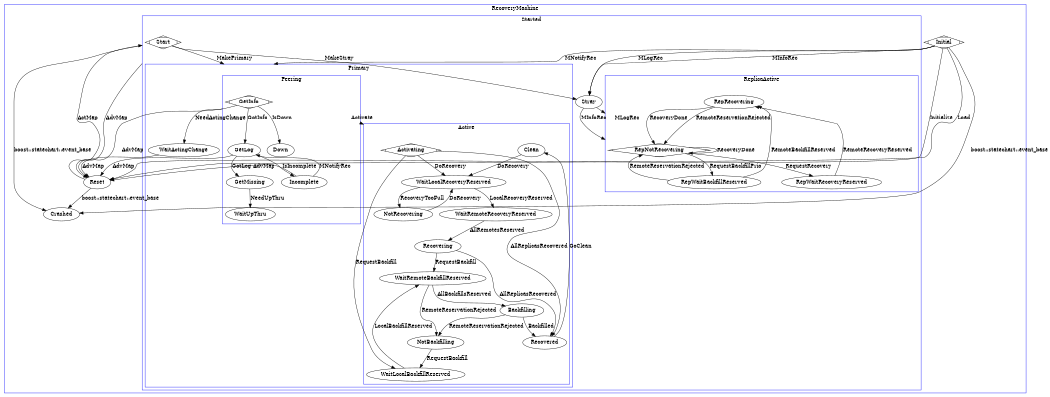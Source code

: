 digraph G {
	size="7,7"
	compound=true;
	subgraph cluster0 {
		label = "RecoveryMachine";
		color = "blue";
		Crashed;
		Initial[shape=Mdiamond];
		Reset;
		subgraph cluster1 {
			label = "Started";
			color = "blue";
			Start[shape=Mdiamond];
			subgraph cluster2 {
				label = "Primary";
				color = "blue";
				WaitActingChange;
				subgraph cluster3 {
					label = "Peering";
					color = "blue";
					GetInfo[shape=Mdiamond];
					GetLog;
					GetMissing;
					WaitUpThru;
					Down;
					Incomplete;
				}
				subgraph cluster4 {
					label = "Active";
					color = "blue";
					Clean;
					Recovered;
					Backfilling;
					WaitRemoteBackfillReserved;
					WaitLocalBackfillReserved;
					NotBackfilling;
					NotRecovering;
					Recovering;
					WaitRemoteRecoveryReserved;
					WaitLocalRecoveryReserved;
					Activating[shape=Mdiamond];
				}
			}
			subgraph cluster5 {
				label = "ReplicaActive";
				color = "blue";
				RepRecovering;
				RepWaitBackfillReserved;
				RepWaitRecoveryReserved;
				RepNotRecovering[shape=Mdiamond];
			}
			Stray;
		}
	}
GetInfo -> WaitActingChange [label="NeedActingChange",ltail=cluster2,];
Clean -> WaitLocalRecoveryReserved [label="DoRecovery",];
NotRecovering -> WaitLocalRecoveryReserved [label="DoRecovery",];
Activating -> WaitLocalRecoveryReserved [label="DoRecovery",];
Reset -> Start [label="ActMap",lhead=cluster1,];
Recovered -> Clean [label="GoClean",];
Start -> GetInfo [label="MakePrimary",lhead=cluster2,];
Initial -> Crashed [label="boost::statechart::event_base",];
Reset -> Crashed [label="boost::statechart::event_base",];
Start -> Crashed [label="boost::statechart::event_base",ltail=cluster1,];
GetLog -> GetMissing [label="GotLog",];
Initial -> GetInfo [label="MNotifyRec",lhead=cluster2,];
Incomplete -> GetLog [label="MNotifyRec",];
Initial -> Stray [label="MLogRec",];
Stray -> RepNotRecovering [label="MLogRec",lhead=cluster5,];
Activating -> Recovered [label="AllReplicasRecovered",];
Recovering -> Recovered [label="AllReplicasRecovered",];
WaitRemoteRecoveryReserved -> Recovering [label="AllRemotesReserved",];
Initial -> Reset [label="Initialize",];
RepNotRecovering -> RepWaitRecoveryReserved [label="RequestRecovery",];
NotBackfilling -> WaitLocalBackfillReserved [label="RequestBackfill",];
Activating -> WaitLocalBackfillReserved [label="RequestBackfill",];
Recovering -> WaitRemoteBackfillReserved [label="RequestBackfill",];
Initial -> Reset [label="Load",];
GetMissing -> WaitUpThru [label="NeedUpThru",];
RepWaitRecoveryReserved -> RepRecovering [label="RemoteRecoveryReserved",];
WaitLocalRecoveryReserved -> WaitRemoteRecoveryReserved [label="LocalRecoveryReserved",];
RepNotRecovering -> RepWaitBackfillReserved [label="RequestBackfillPrio",];
WaitRemoteBackfillReserved -> Backfilling [label="AllBackfillsReserved",];
Backfilling -> Recovered [label="Backfilled",];
Initial -> Stray [label="MInfoRec",];
Stray -> RepNotRecovering [label="MInfoRec",lhead=cluster5,];
GetInfo -> Down [label="IsDown",];
RepRecovering -> RepNotRecovering [label="RecoveryDone",];
RepNotRecovering -> RepNotRecovering [label="RecoveryDone",];
RepRecovering -> RepNotRecovering [label="RemoteReservationRejected",];
Backfilling -> NotBackfilling [label="RemoteReservationRejected",];
WaitRemoteBackfillReserved -> NotBackfilling [label="RemoteReservationRejected",];
RepWaitBackfillReserved -> RepNotRecovering [label="RemoteReservationRejected",];
GetLog -> Incomplete [label="IsIncomplete",];
WaitLocalBackfillReserved -> WaitRemoteBackfillReserved [label="LocalBackfillReserved",];
GetInfo -> Activating [label="Activate",ltail=cluster3,lhead=cluster4,];
WaitLocalRecoveryReserved -> NotRecovering [label="RecoveryTooFull",];
GetInfo -> GetLog [label="GotInfo",];
Start -> Reset [label="AdvMap",ltail=cluster1,];
GetInfo -> Reset [label="AdvMap",ltail=cluster3,];
GetLog -> Reset [label="AdvMap",];
WaitActingChange -> Reset [label="AdvMap",];
Incomplete -> Reset [label="AdvMap",];
RepWaitBackfillReserved -> RepRecovering [label="RemoteBackfillReserved",];
Start -> Stray [label="MakeStray",];
}
